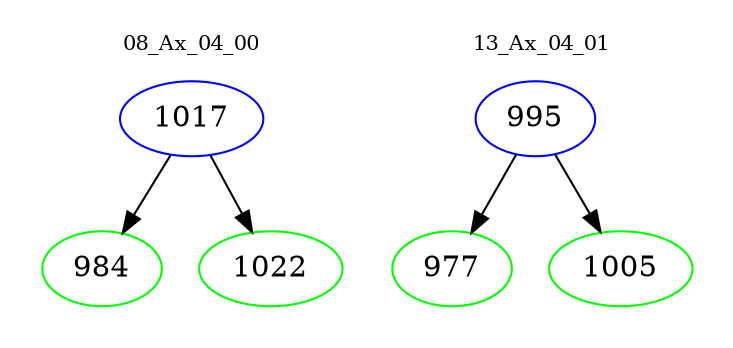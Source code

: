digraph{
subgraph cluster_0 {
color = white
label = "08_Ax_04_00";
fontsize=10;
T0_1017 [label="1017", color="blue"]
T0_1017 -> T0_984 [color="black"]
T0_984 [label="984", color="green"]
T0_1017 -> T0_1022 [color="black"]
T0_1022 [label="1022", color="green"]
}
subgraph cluster_1 {
color = white
label = "13_Ax_04_01";
fontsize=10;
T1_995 [label="995", color="blue"]
T1_995 -> T1_977 [color="black"]
T1_977 [label="977", color="green"]
T1_995 -> T1_1005 [color="black"]
T1_1005 [label="1005", color="green"]
}
}
